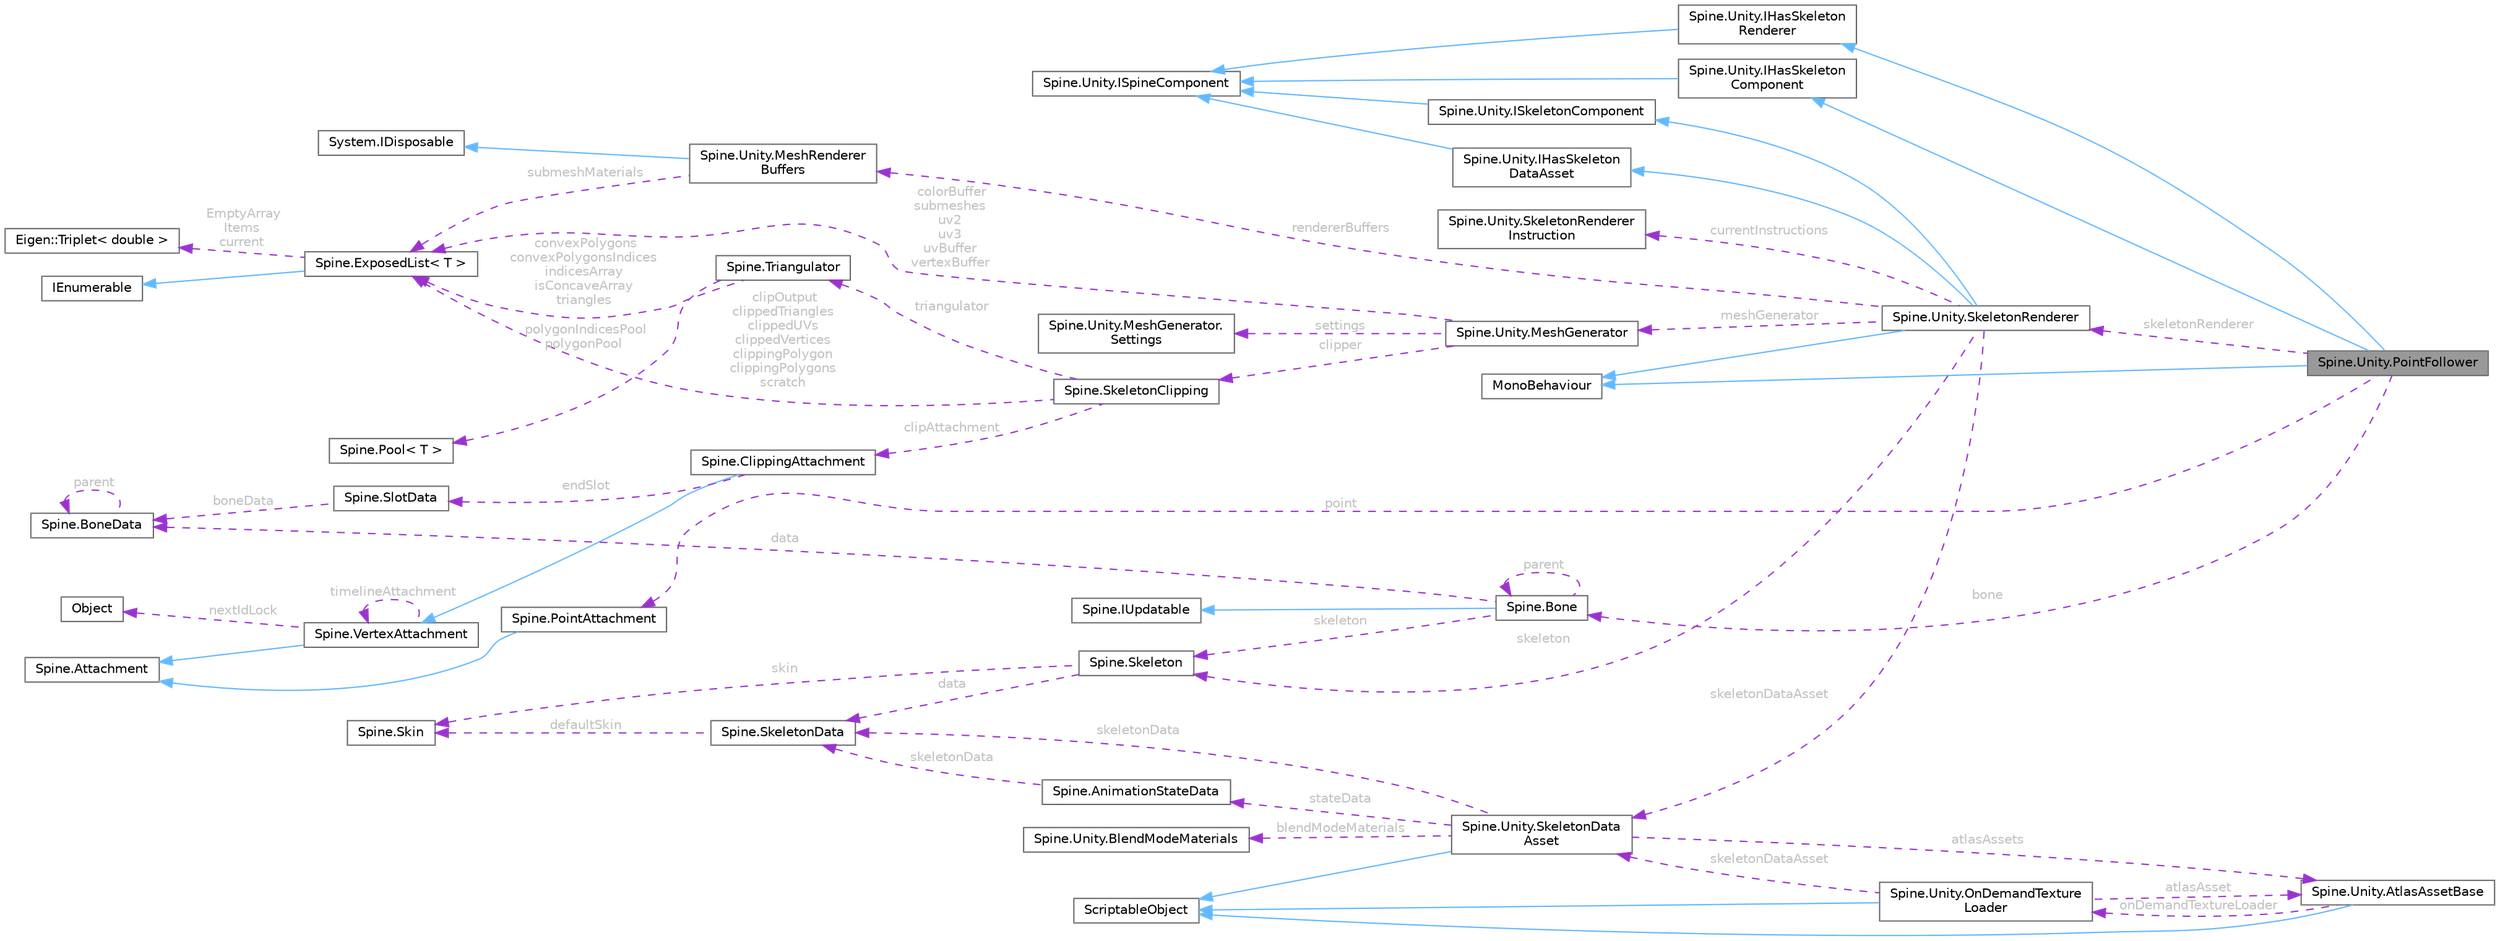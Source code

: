 digraph "Spine.Unity.PointFollower"
{
 // LATEX_PDF_SIZE
  bgcolor="transparent";
  edge [fontname=Helvetica,fontsize=10,labelfontname=Helvetica,labelfontsize=10];
  node [fontname=Helvetica,fontsize=10,shape=box,height=0.2,width=0.4];
  rankdir="LR";
  Node1 [id="Node000001",label="Spine.Unity.PointFollower",height=0.2,width=0.4,color="gray40", fillcolor="grey60", style="filled", fontcolor="black",tooltip=" "];
  Node2 -> Node1 [id="edge1_Node000001_Node000002",dir="back",color="steelblue1",style="solid",tooltip=" "];
  Node2 [id="Node000002",label="MonoBehaviour",height=0.2,width=0.4,color="gray40", fillcolor="white", style="filled",tooltip=" "];
  Node3 -> Node1 [id="edge2_Node000001_Node000003",dir="back",color="steelblue1",style="solid",tooltip=" "];
  Node3 [id="Node000003",label="Spine.Unity.IHasSkeleton\lRenderer",height=0.2,width=0.4,color="gray40", fillcolor="white", style="filled",URL="$interface_spine_1_1_unity_1_1_i_has_skeleton_renderer.html",tooltip="A Spine-Unity Component that holds a reference to a SkeletonRenderer."];
  Node4 -> Node3 [id="edge3_Node000003_Node000004",dir="back",color="steelblue1",style="solid",tooltip=" "];
  Node4 [id="Node000004",label="Spine.Unity.ISpineComponent",height=0.2,width=0.4,color="gray40", fillcolor="white", style="filled",URL="$interface_spine_1_1_unity_1_1_i_spine_component.html",tooltip=" "];
  Node5 -> Node1 [id="edge4_Node000001_Node000005",dir="back",color="steelblue1",style="solid",tooltip=" "];
  Node5 [id="Node000005",label="Spine.Unity.IHasSkeleton\lComponent",height=0.2,width=0.4,color="gray40", fillcolor="white", style="filled",URL="$interface_spine_1_1_unity_1_1_i_has_skeleton_component.html",tooltip="A Spine-Unity Component that holds a reference to an ISkeletonComponent."];
  Node4 -> Node5 [id="edge5_Node000005_Node000004",dir="back",color="steelblue1",style="solid",tooltip=" "];
  Node6 -> Node1 [id="edge6_Node000001_Node000006",dir="back",color="darkorchid3",style="dashed",tooltip=" ",label=" skeletonRenderer",fontcolor="grey" ];
  Node6 [id="Node000006",label="Spine.Unity.SkeletonRenderer",height=0.2,width=0.4,color="gray40", fillcolor="white", style="filled",URL="$class_spine_1_1_unity_1_1_skeleton_renderer.html",tooltip="Base class of animated Spine skeleton components. This component manages and renders a skeleton."];
  Node2 -> Node6 [id="edge7_Node000006_Node000002",dir="back",color="steelblue1",style="solid",tooltip=" "];
  Node7 -> Node6 [id="edge8_Node000006_Node000007",dir="back",color="steelblue1",style="solid",tooltip=" "];
  Node7 [id="Node000007",label="Spine.Unity.ISkeletonComponent",height=0.2,width=0.4,color="gray40", fillcolor="white", style="filled",URL="$interface_spine_1_1_unity_1_1_i_skeleton_component.html",tooltip="A Spine-Unity Component that manages a Spine.Skeleton instance, instantiated from a SkeletonDataAsset..."];
  Node4 -> Node7 [id="edge9_Node000007_Node000004",dir="back",color="steelblue1",style="solid",tooltip=" "];
  Node8 -> Node6 [id="edge10_Node000006_Node000008",dir="back",color="steelblue1",style="solid",tooltip=" "];
  Node8 [id="Node000008",label="Spine.Unity.IHasSkeleton\lDataAsset",height=0.2,width=0.4,color="gray40", fillcolor="white", style="filled",URL="$interface_spine_1_1_unity_1_1_i_has_skeleton_data_asset.html",tooltip="Holds a reference to a SkeletonDataAsset."];
  Node4 -> Node8 [id="edge11_Node000008_Node000004",dir="back",color="steelblue1",style="solid",tooltip=" "];
  Node9 -> Node6 [id="edge12_Node000006_Node000009",dir="back",color="darkorchid3",style="dashed",tooltip=" ",label=" skeletonDataAsset",fontcolor="grey" ];
  Node9 [id="Node000009",label="Spine.Unity.SkeletonData\lAsset",height=0.2,width=0.4,color="gray40", fillcolor="white", style="filled",URL="$class_spine_1_1_unity_1_1_skeleton_data_asset.html",tooltip=" "];
  Node10 -> Node9 [id="edge13_Node000009_Node000010",dir="back",color="steelblue1",style="solid",tooltip=" "];
  Node10 [id="Node000010",label="ScriptableObject",height=0.2,width=0.4,color="gray40", fillcolor="white", style="filled",tooltip=" "];
  Node11 -> Node9 [id="edge14_Node000009_Node000011",dir="back",color="darkorchid3",style="dashed",tooltip=" ",label=" atlasAssets",fontcolor="grey" ];
  Node11 [id="Node000011",label="Spine.Unity.AtlasAssetBase",height=0.2,width=0.4,color="gray40", fillcolor="white", style="filled",URL="$class_spine_1_1_unity_1_1_atlas_asset_base.html",tooltip=" "];
  Node10 -> Node11 [id="edge15_Node000011_Node000010",dir="back",color="steelblue1",style="solid",tooltip=" "];
  Node12 -> Node11 [id="edge16_Node000011_Node000012",dir="back",color="darkorchid3",style="dashed",tooltip=" ",label=" onDemandTextureLoader",fontcolor="grey" ];
  Node12 [id="Node000012",label="Spine.Unity.OnDemandTexture\lLoader",height=0.2,width=0.4,color="gray40", fillcolor="white", style="filled",URL="$class_spine_1_1_unity_1_1_on_demand_texture_loader.html",tooltip=" "];
  Node10 -> Node12 [id="edge17_Node000012_Node000010",dir="back",color="steelblue1",style="solid",tooltip=" "];
  Node11 -> Node12 [id="edge18_Node000012_Node000011",dir="back",color="darkorchid3",style="dashed",tooltip=" ",label=" atlasAsset",fontcolor="grey" ];
  Node9 -> Node12 [id="edge19_Node000012_Node000009",dir="back",color="darkorchid3",style="dashed",tooltip=" ",label=" skeletonDataAsset",fontcolor="grey" ];
  Node13 -> Node9 [id="edge20_Node000009_Node000013",dir="back",color="darkorchid3",style="dashed",tooltip=" ",label=" blendModeMaterials",fontcolor="grey" ];
  Node13 [id="Node000013",label="Spine.Unity.BlendModeMaterials",height=0.2,width=0.4,color="gray40", fillcolor="white", style="filled",URL="$class_spine_1_1_unity_1_1_blend_mode_materials.html",tooltip=" "];
  Node14 -> Node9 [id="edge21_Node000009_Node000014",dir="back",color="darkorchid3",style="dashed",tooltip=" ",label=" skeletonData",fontcolor="grey" ];
  Node14 [id="Node000014",label="Spine.SkeletonData",height=0.2,width=0.4,color="gray40", fillcolor="white", style="filled",URL="$class_spine_1_1_skeleton_data.html",tooltip="Stores the setup pose and all of the stateless data for a skeleton."];
  Node15 -> Node14 [id="edge22_Node000014_Node000015",dir="back",color="darkorchid3",style="dashed",tooltip=" ",label=" defaultSkin",fontcolor="grey" ];
  Node15 [id="Node000015",label="Spine.Skin",height=0.2,width=0.4,color="gray40", fillcolor="white", style="filled",URL="$class_spine_1_1_skin.html",tooltip="Stores attachments by slot index and attachment name."];
  Node16 -> Node9 [id="edge23_Node000009_Node000016",dir="back",color="darkorchid3",style="dashed",tooltip=" ",label=" stateData",fontcolor="grey" ];
  Node16 [id="Node000016",label="Spine.AnimationStateData",height=0.2,width=0.4,color="gray40", fillcolor="white", style="filled",URL="$class_spine_1_1_animation_state_data.html",tooltip="Stores mix (crossfade) durations to be applied when AnimationState animations are changed."];
  Node14 -> Node16 [id="edge24_Node000016_Node000014",dir="back",color="darkorchid3",style="dashed",tooltip=" ",label=" skeletonData",fontcolor="grey" ];
  Node17 -> Node6 [id="edge25_Node000006_Node000017",dir="back",color="darkorchid3",style="dashed",tooltip=" ",label=" currentInstructions",fontcolor="grey" ];
  Node17 [id="Node000017",label="Spine.Unity.SkeletonRenderer\lInstruction",height=0.2,width=0.4,color="gray40", fillcolor="white", style="filled",URL="$class_spine_1_1_unity_1_1_skeleton_renderer_instruction.html",tooltip="Instructions used by a SkeletonRenderer to render a mesh."];
  Node18 -> Node6 [id="edge26_Node000006_Node000018",dir="back",color="darkorchid3",style="dashed",tooltip=" ",label=" meshGenerator",fontcolor="grey" ];
  Node18 [id="Node000018",label="Spine.Unity.MeshGenerator",height=0.2,width=0.4,color="gray40", fillcolor="white", style="filled",URL="$class_spine_1_1_unity_1_1_mesh_generator.html",tooltip="Holds several methods to prepare and generate a UnityEngine mesh based on a skeleton...."];
  Node19 -> Node18 [id="edge27_Node000018_Node000019",dir="back",color="darkorchid3",style="dashed",tooltip=" ",label=" settings",fontcolor="grey" ];
  Node19 [id="Node000019",label="Spine.Unity.MeshGenerator.\lSettings",height=0.2,width=0.4,color="gray40", fillcolor="white", style="filled",URL="$struct_spine_1_1_unity_1_1_mesh_generator_1_1_settings.html",tooltip=" "];
  Node20 -> Node18 [id="edge28_Node000018_Node000020",dir="back",color="darkorchid3",style="dashed",tooltip=" ",label=" colorBuffer\nsubmeshes\nuv2\nuv3\nuvBuffer\nvertexBuffer",fontcolor="grey" ];
  Node20 [id="Node000020",label="Spine.ExposedList\< T \>",height=0.2,width=0.4,color="gray40", fillcolor="white", style="filled",URL="$class_spine_1_1_exposed_list-1-g.html",tooltip=" "];
  Node21 -> Node20 [id="edge29_Node000020_Node000021",dir="back",color="steelblue1",style="solid",tooltip=" "];
  Node21 [id="Node000021",label="IEnumerable",height=0.2,width=0.4,color="gray40", fillcolor="white", style="filled",tooltip=" "];
  Node22 -> Node20 [id="edge30_Node000020_Node000022",dir="back",color="darkorchid3",style="dashed",tooltip=" ",label=" EmptyArray\nItems\ncurrent",fontcolor="grey" ];
  Node22 [id="Node000022",label="Eigen::Triplet\< double \>",height=0.2,width=0.4,color="gray40", fillcolor="white", style="filled",URL="$class_eigen_1_1_triplet.html",tooltip=" "];
  Node23 -> Node18 [id="edge31_Node000018_Node000023",dir="back",color="darkorchid3",style="dashed",tooltip=" ",label=" clipper",fontcolor="grey" ];
  Node23 [id="Node000023",label="Spine.SkeletonClipping",height=0.2,width=0.4,color="gray40", fillcolor="white", style="filled",URL="$class_spine_1_1_skeleton_clipping.html",tooltip=" "];
  Node24 -> Node23 [id="edge32_Node000023_Node000024",dir="back",color="darkorchid3",style="dashed",tooltip=" ",label=" triangulator",fontcolor="grey" ];
  Node24 [id="Node000024",label="Spine.Triangulator",height=0.2,width=0.4,color="gray40", fillcolor="white", style="filled",URL="$class_spine_1_1_triangulator.html",tooltip=" "];
  Node20 -> Node24 [id="edge33_Node000024_Node000020",dir="back",color="darkorchid3",style="dashed",tooltip=" ",label=" convexPolygons\nconvexPolygonsIndices\nindicesArray\nisConcaveArray\ntriangles",fontcolor="grey" ];
  Node25 -> Node24 [id="edge34_Node000024_Node000025",dir="back",color="darkorchid3",style="dashed",tooltip=" ",label=" polygonIndicesPool\npolygonPool",fontcolor="grey" ];
  Node25 [id="Node000025",label="Spine.Pool\< T \>",height=0.2,width=0.4,color="gray40", fillcolor="white", style="filled",URL="$class_spine_1_1_pool-1-g.html",tooltip=" "];
  Node20 -> Node23 [id="edge35_Node000023_Node000020",dir="back",color="darkorchid3",style="dashed",tooltip=" ",label=" clipOutput\nclippedTriangles\nclippedUVs\nclippedVertices\nclippingPolygon\nclippingPolygons\nscratch",fontcolor="grey" ];
  Node26 -> Node23 [id="edge36_Node000023_Node000026",dir="back",color="darkorchid3",style="dashed",tooltip=" ",label=" clipAttachment",fontcolor="grey" ];
  Node26 [id="Node000026",label="Spine.ClippingAttachment",height=0.2,width=0.4,color="gray40", fillcolor="white", style="filled",URL="$class_spine_1_1_clipping_attachment.html",tooltip=" "];
  Node27 -> Node26 [id="edge37_Node000026_Node000027",dir="back",color="steelblue1",style="solid",tooltip=" "];
  Node27 [id="Node000027",label="Spine.VertexAttachment",height=0.2,width=0.4,color="gray40", fillcolor="white", style="filled",URL="$class_spine_1_1_vertex_attachment.html",tooltip=">An attachment with vertices that are transformed by one or more bones and can be deformed by a slot'..."];
  Node28 -> Node27 [id="edge38_Node000027_Node000028",dir="back",color="steelblue1",style="solid",tooltip=" "];
  Node28 [id="Node000028",label="Spine.Attachment",height=0.2,width=0.4,color="gray40", fillcolor="white", style="filled",URL="$class_spine_1_1_attachment.html",tooltip="The base class for all attachments."];
  Node29 -> Node27 [id="edge39_Node000027_Node000029",dir="back",color="darkorchid3",style="dashed",tooltip=" ",label=" nextIdLock",fontcolor="grey" ];
  Node29 [id="Node000029",label="Object",height=0.2,width=0.4,color="gray40", fillcolor="white", style="filled",URL="$class_object.html",tooltip=" "];
  Node27 -> Node27 [id="edge40_Node000027_Node000027",dir="back",color="darkorchid3",style="dashed",tooltip=" ",label=" timelineAttachment",fontcolor="grey" ];
  Node30 -> Node26 [id="edge41_Node000026_Node000030",dir="back",color="darkorchid3",style="dashed",tooltip=" ",label=" endSlot",fontcolor="grey" ];
  Node30 [id="Node000030",label="Spine.SlotData",height=0.2,width=0.4,color="gray40", fillcolor="white", style="filled",URL="$class_spine_1_1_slot_data.html",tooltip=" "];
  Node31 -> Node30 [id="edge42_Node000030_Node000031",dir="back",color="darkorchid3",style="dashed",tooltip=" ",label=" boneData",fontcolor="grey" ];
  Node31 [id="Node000031",label="Spine.BoneData",height=0.2,width=0.4,color="gray40", fillcolor="white", style="filled",URL="$class_spine_1_1_bone_data.html",tooltip=" "];
  Node31 -> Node31 [id="edge43_Node000031_Node000031",dir="back",color="darkorchid3",style="dashed",tooltip=" ",label=" parent",fontcolor="grey" ];
  Node32 -> Node6 [id="edge44_Node000006_Node000032",dir="back",color="darkorchid3",style="dashed",tooltip=" ",label=" rendererBuffers",fontcolor="grey" ];
  Node32 [id="Node000032",label="Spine.Unity.MeshRenderer\lBuffers",height=0.2,width=0.4,color="gray40", fillcolor="white", style="filled",URL="$class_spine_1_1_unity_1_1_mesh_renderer_buffers.html",tooltip="A double-buffered Mesh, and a shared material array, bundled for use by Spine components that need to..."];
  Node33 -> Node32 [id="edge45_Node000032_Node000033",dir="back",color="steelblue1",style="solid",tooltip=" "];
  Node33 [id="Node000033",label="System.IDisposable",height=0.2,width=0.4,color="gray40", fillcolor="white", style="filled",tooltip=" "];
  Node20 -> Node32 [id="edge46_Node000032_Node000020",dir="back",color="darkorchid3",style="dashed",tooltip=" ",label=" submeshMaterials",fontcolor="grey" ];
  Node34 -> Node6 [id="edge47_Node000006_Node000034",dir="back",color="darkorchid3",style="dashed",tooltip=" ",label=" skeleton",fontcolor="grey" ];
  Node34 [id="Node000034",label="Spine.Skeleton",height=0.2,width=0.4,color="gray40", fillcolor="white", style="filled",URL="$class_spine_1_1_skeleton.html",tooltip=" "];
  Node14 -> Node34 [id="edge48_Node000034_Node000014",dir="back",color="darkorchid3",style="dashed",tooltip=" ",label=" data",fontcolor="grey" ];
  Node15 -> Node34 [id="edge49_Node000034_Node000015",dir="back",color="darkorchid3",style="dashed",tooltip=" ",label=" skin",fontcolor="grey" ];
  Node35 -> Node1 [id="edge50_Node000001_Node000035",dir="back",color="darkorchid3",style="dashed",tooltip=" ",label=" point",fontcolor="grey" ];
  Node35 [id="Node000035",label="Spine.PointAttachment",height=0.2,width=0.4,color="gray40", fillcolor="white", style="filled",URL="$class_spine_1_1_point_attachment.html",tooltip="An attachment which is a single point and a rotation. This can be used to spawn projectiles,..."];
  Node28 -> Node35 [id="edge51_Node000035_Node000028",dir="back",color="steelblue1",style="solid",tooltip=" "];
  Node36 -> Node1 [id="edge52_Node000001_Node000036",dir="back",color="darkorchid3",style="dashed",tooltip=" ",label=" bone",fontcolor="grey" ];
  Node36 [id="Node000036",label="Spine.Bone",height=0.2,width=0.4,color="gray40", fillcolor="white", style="filled",URL="$class_spine_1_1_bone.html",tooltip="Stores a bone's current pose."];
  Node37 -> Node36 [id="edge53_Node000036_Node000037",dir="back",color="steelblue1",style="solid",tooltip=" "];
  Node37 [id="Node000037",label="Spine.IUpdatable",height=0.2,width=0.4,color="gray40", fillcolor="white", style="filled",URL="$interface_spine_1_1_i_updatable.html",tooltip="The interface for items updated by Skeleton.UpdateWorldTransform(Physics)."];
  Node31 -> Node36 [id="edge54_Node000036_Node000031",dir="back",color="darkorchid3",style="dashed",tooltip=" ",label=" data",fontcolor="grey" ];
  Node34 -> Node36 [id="edge55_Node000036_Node000034",dir="back",color="darkorchid3",style="dashed",tooltip=" ",label=" skeleton",fontcolor="grey" ];
  Node36 -> Node36 [id="edge56_Node000036_Node000036",dir="back",color="darkorchid3",style="dashed",tooltip=" ",label=" parent",fontcolor="grey" ];
}
